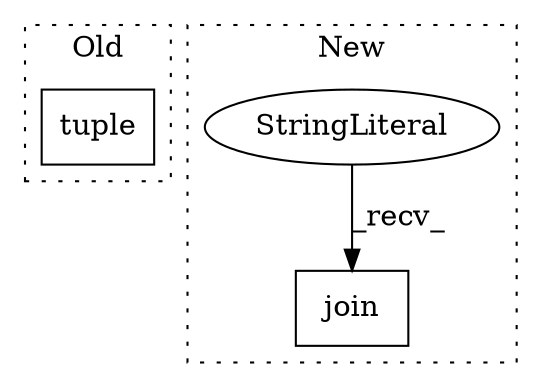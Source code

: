 digraph G {
subgraph cluster0 {
1 [label="tuple" a="32" s="8318,8331" l="6,1" shape="box"];
label = "Old";
style="dotted";
}
subgraph cluster1 {
2 [label="join" a="32" s="8270,8280" l="5,1" shape="box"];
3 [label="StringLiteral" a="45" s="8265" l="4" shape="ellipse"];
label = "New";
style="dotted";
}
3 -> 2 [label="_recv_"];
}